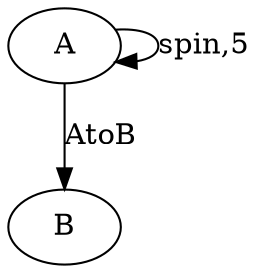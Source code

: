 digraph G {
    A [label = "A";];
    A -> A [label = "spin,5";];
    A -> B [label = "AtoB";];
    B [label = "B";];
}